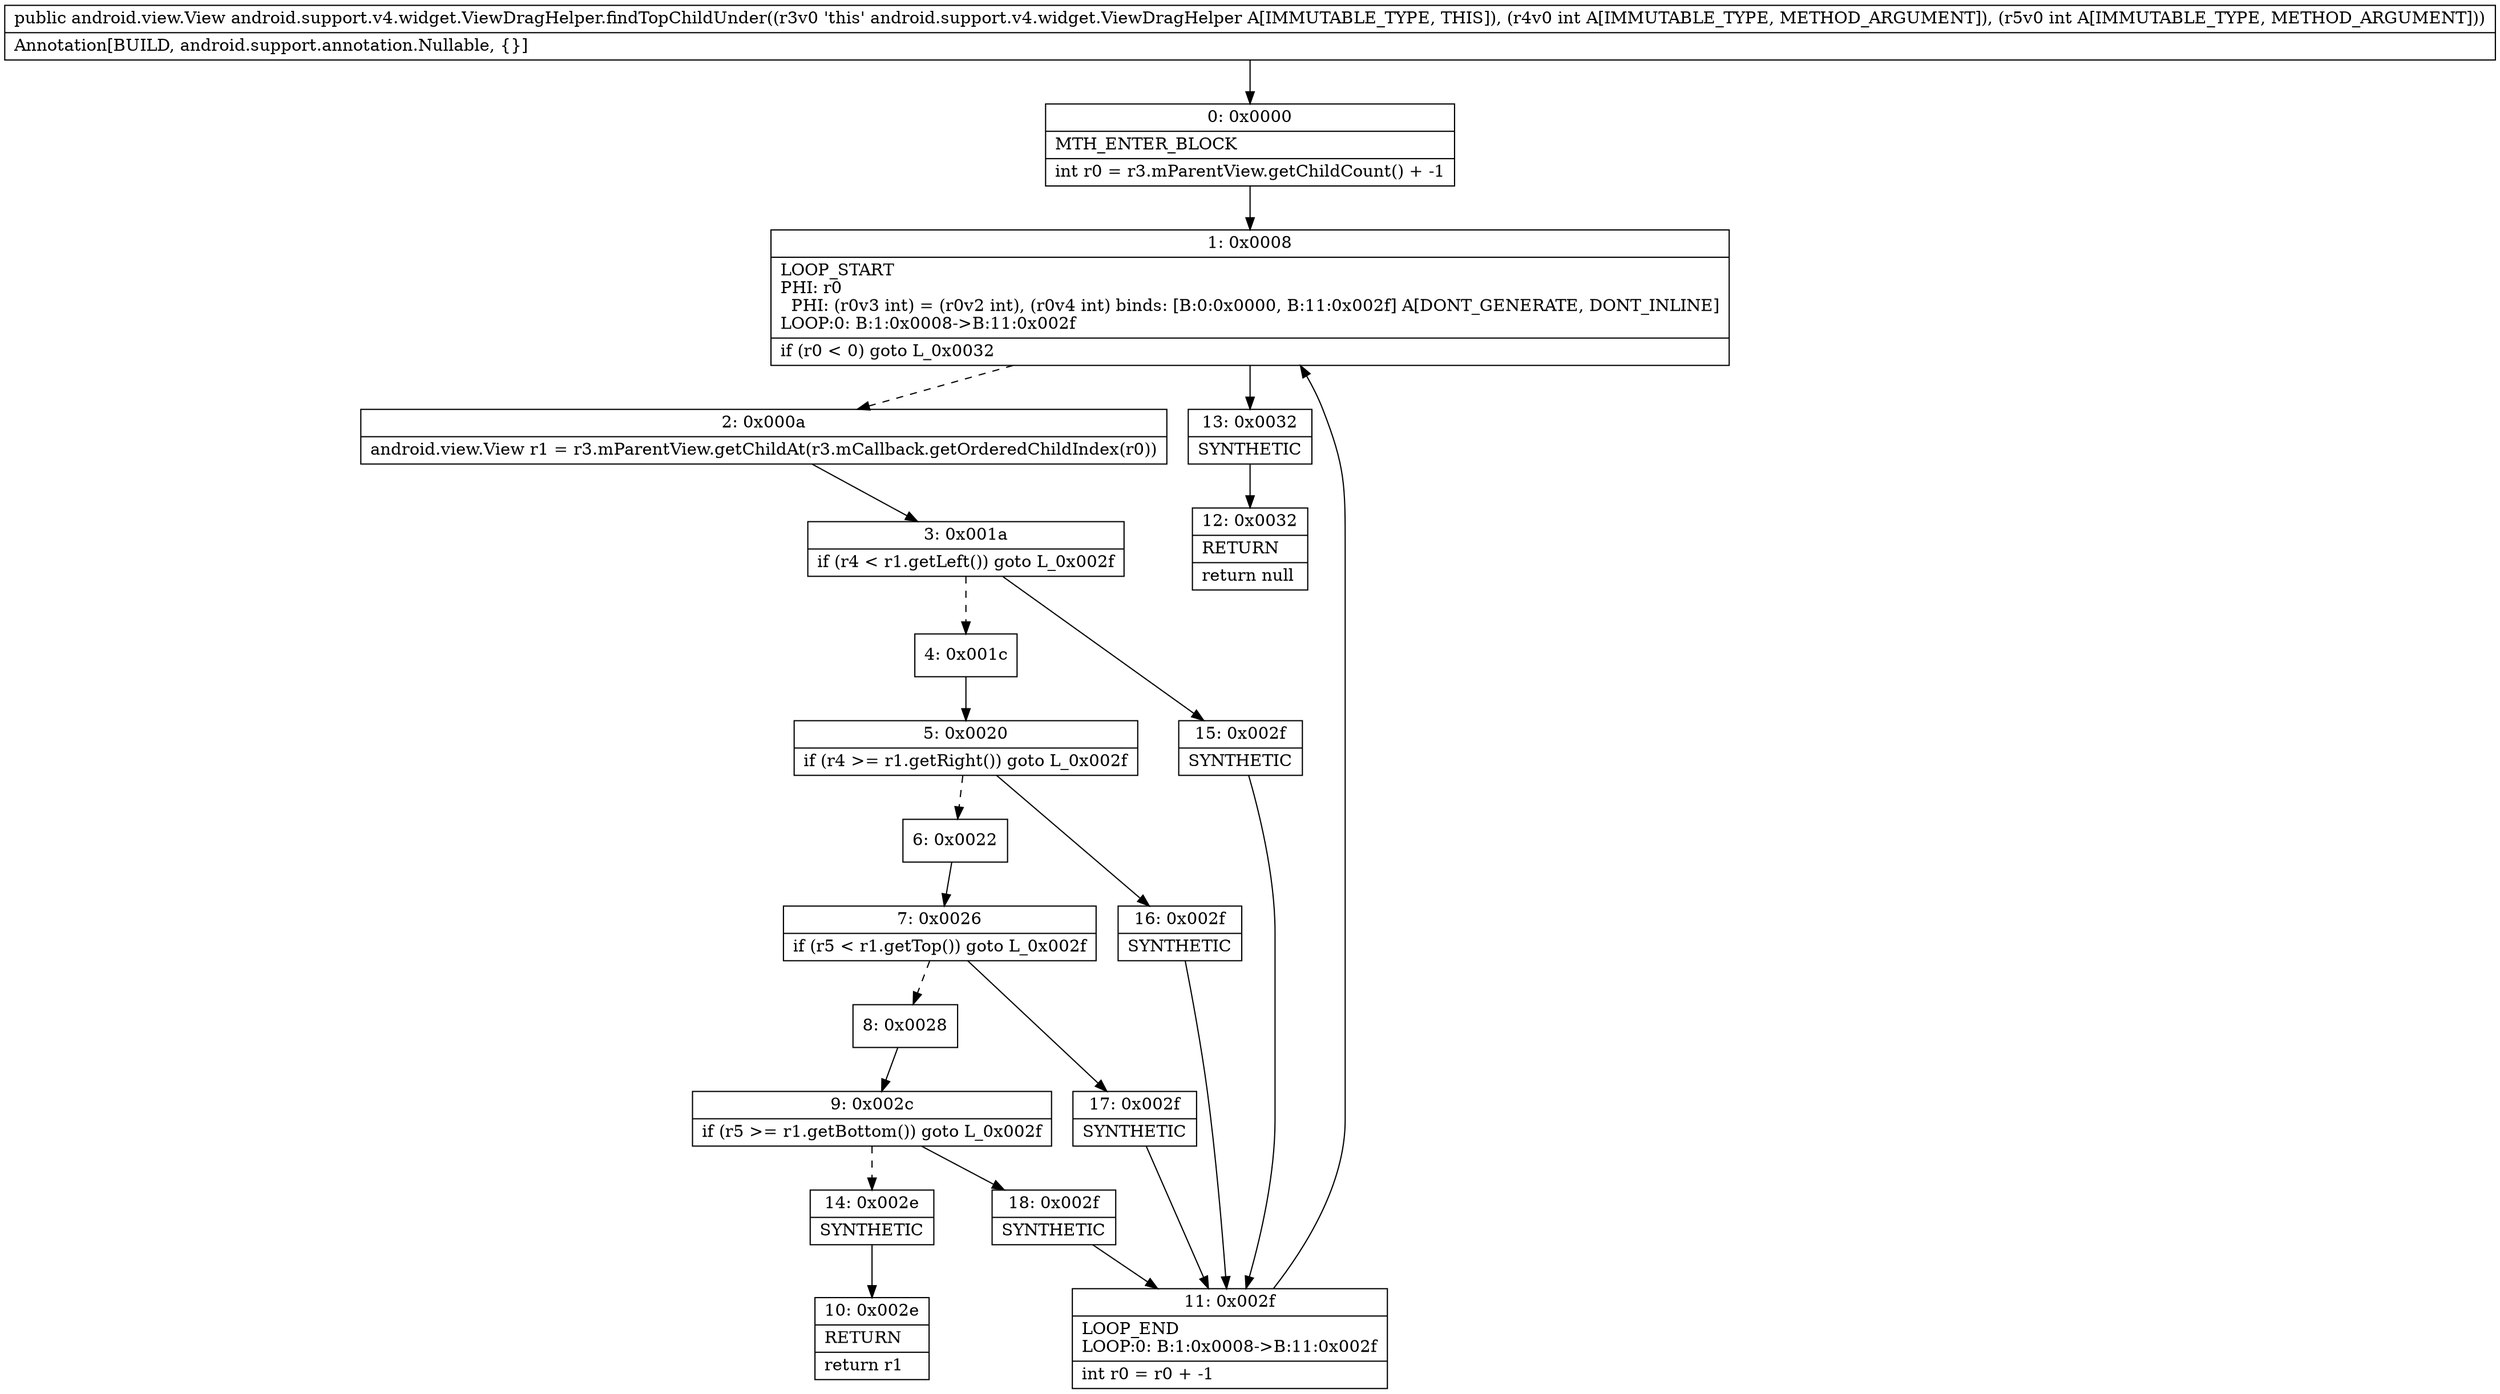 digraph "CFG forandroid.support.v4.widget.ViewDragHelper.findTopChildUnder(II)Landroid\/view\/View;" {
Node_0 [shape=record,label="{0\:\ 0x0000|MTH_ENTER_BLOCK\l|int r0 = r3.mParentView.getChildCount() + \-1\l}"];
Node_1 [shape=record,label="{1\:\ 0x0008|LOOP_START\lPHI: r0 \l  PHI: (r0v3 int) = (r0v2 int), (r0v4 int) binds: [B:0:0x0000, B:11:0x002f] A[DONT_GENERATE, DONT_INLINE]\lLOOP:0: B:1:0x0008\-\>B:11:0x002f\l|if (r0 \< 0) goto L_0x0032\l}"];
Node_2 [shape=record,label="{2\:\ 0x000a|android.view.View r1 = r3.mParentView.getChildAt(r3.mCallback.getOrderedChildIndex(r0))\l}"];
Node_3 [shape=record,label="{3\:\ 0x001a|if (r4 \< r1.getLeft()) goto L_0x002f\l}"];
Node_4 [shape=record,label="{4\:\ 0x001c}"];
Node_5 [shape=record,label="{5\:\ 0x0020|if (r4 \>= r1.getRight()) goto L_0x002f\l}"];
Node_6 [shape=record,label="{6\:\ 0x0022}"];
Node_7 [shape=record,label="{7\:\ 0x0026|if (r5 \< r1.getTop()) goto L_0x002f\l}"];
Node_8 [shape=record,label="{8\:\ 0x0028}"];
Node_9 [shape=record,label="{9\:\ 0x002c|if (r5 \>= r1.getBottom()) goto L_0x002f\l}"];
Node_10 [shape=record,label="{10\:\ 0x002e|RETURN\l|return r1\l}"];
Node_11 [shape=record,label="{11\:\ 0x002f|LOOP_END\lLOOP:0: B:1:0x0008\-\>B:11:0x002f\l|int r0 = r0 + \-1\l}"];
Node_12 [shape=record,label="{12\:\ 0x0032|RETURN\l|return null\l}"];
Node_13 [shape=record,label="{13\:\ 0x0032|SYNTHETIC\l}"];
Node_14 [shape=record,label="{14\:\ 0x002e|SYNTHETIC\l}"];
Node_15 [shape=record,label="{15\:\ 0x002f|SYNTHETIC\l}"];
Node_16 [shape=record,label="{16\:\ 0x002f|SYNTHETIC\l}"];
Node_17 [shape=record,label="{17\:\ 0x002f|SYNTHETIC\l}"];
Node_18 [shape=record,label="{18\:\ 0x002f|SYNTHETIC\l}"];
MethodNode[shape=record,label="{public android.view.View android.support.v4.widget.ViewDragHelper.findTopChildUnder((r3v0 'this' android.support.v4.widget.ViewDragHelper A[IMMUTABLE_TYPE, THIS]), (r4v0 int A[IMMUTABLE_TYPE, METHOD_ARGUMENT]), (r5v0 int A[IMMUTABLE_TYPE, METHOD_ARGUMENT]))  | Annotation[BUILD, android.support.annotation.Nullable, \{\}]\l}"];
MethodNode -> Node_0;
Node_0 -> Node_1;
Node_1 -> Node_2[style=dashed];
Node_1 -> Node_13;
Node_2 -> Node_3;
Node_3 -> Node_4[style=dashed];
Node_3 -> Node_15;
Node_4 -> Node_5;
Node_5 -> Node_6[style=dashed];
Node_5 -> Node_16;
Node_6 -> Node_7;
Node_7 -> Node_8[style=dashed];
Node_7 -> Node_17;
Node_8 -> Node_9;
Node_9 -> Node_14[style=dashed];
Node_9 -> Node_18;
Node_11 -> Node_1;
Node_13 -> Node_12;
Node_14 -> Node_10;
Node_15 -> Node_11;
Node_16 -> Node_11;
Node_17 -> Node_11;
Node_18 -> Node_11;
}

